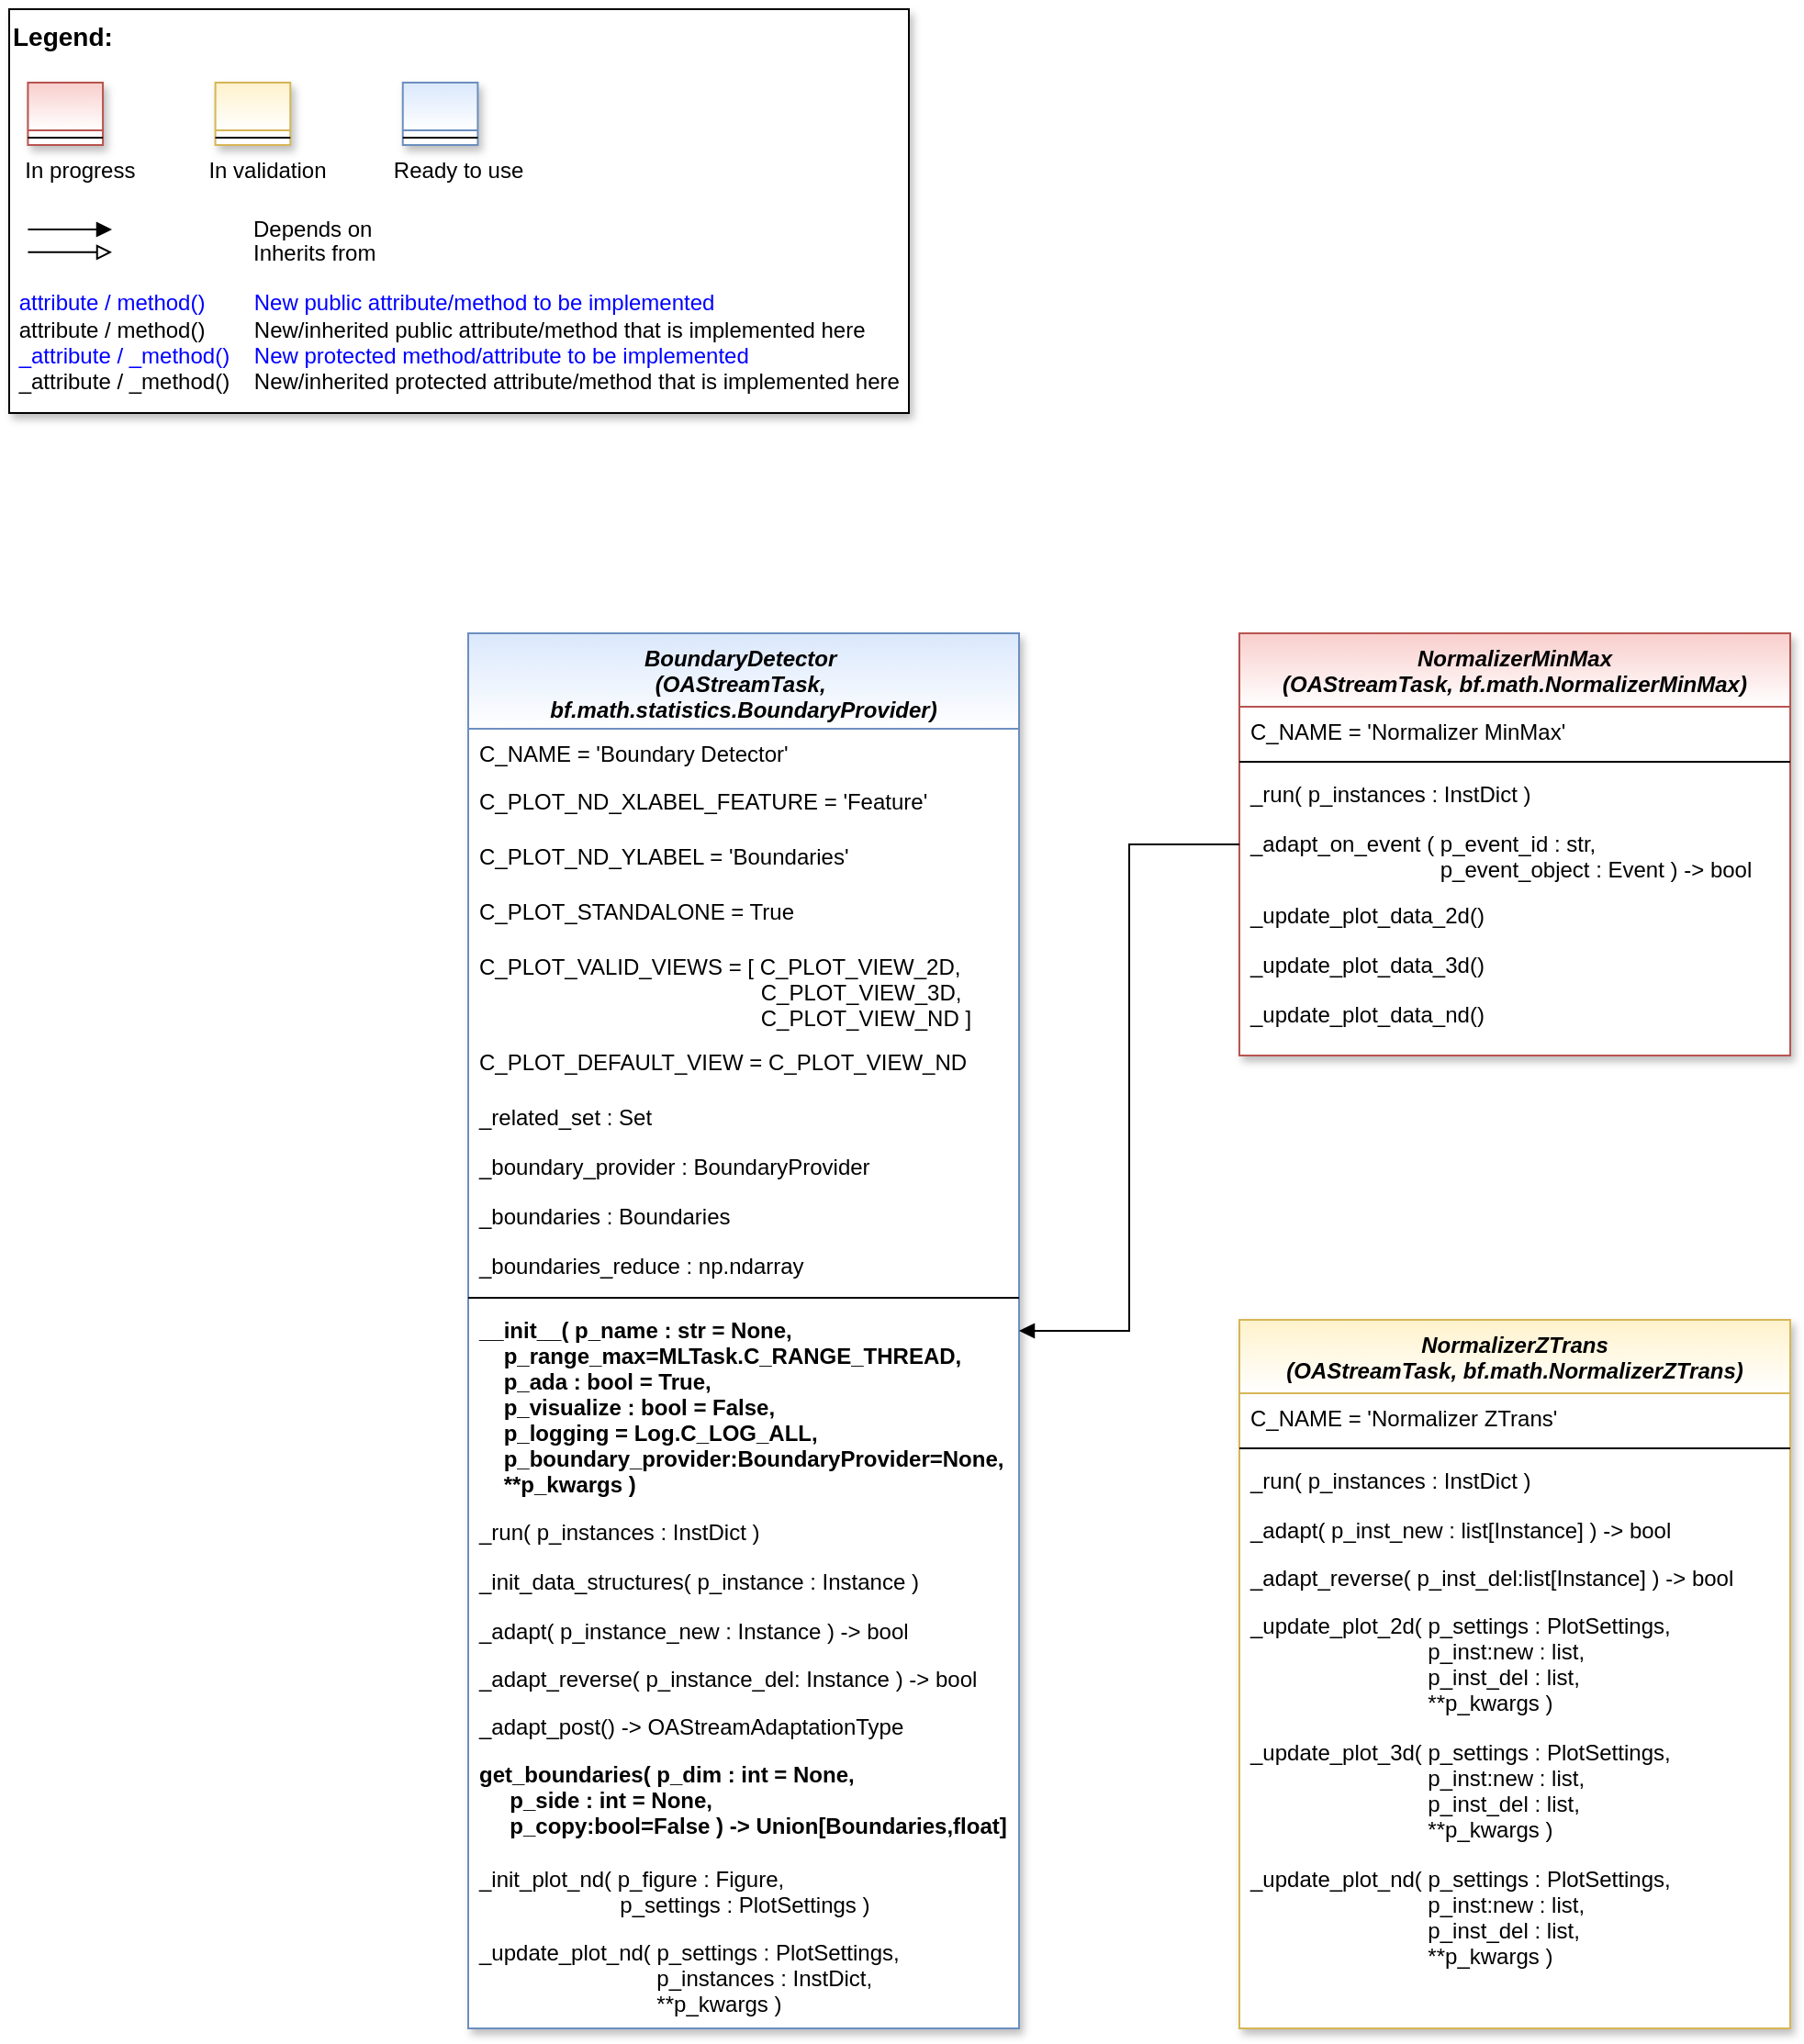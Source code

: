 <mxfile version="26.2.2">
  <diagram id="C5RBs43oDa-KdzZeNtuy" name="Page-1">
    <mxGraphModel dx="2878" dy="1242" grid="1" gridSize="10" guides="1" tooltips="1" connect="1" arrows="1" fold="1" page="1" pageScale="1" pageWidth="2336" pageHeight="1654" math="0" shadow="0">
      <root>
        <mxCell id="WIyWlLk6GJQsqaUBKTNV-0" />
        <mxCell id="WIyWlLk6GJQsqaUBKTNV-1" parent="WIyWlLk6GJQsqaUBKTNV-0" />
        <mxCell id="fcJVb3HREh7NScvAmxeq-0" value="" style="group" parent="WIyWlLk6GJQsqaUBKTNV-1" vertex="1" connectable="0">
          <mxGeometry x="40" y="40" width="490" height="220" as="geometry" />
        </mxCell>
        <mxCell id="fcJVb3HREh7NScvAmxeq-1" value="&lt;font color=&quot;#000000&quot; size=&quot;1&quot;&gt;&lt;b style=&quot;font-size: 14px&quot;&gt;Legend:&lt;br&gt;&lt;/b&gt;&lt;/font&gt;&lt;br&gt;&lt;br&gt;&lt;br&gt;&lt;font color=&quot;#0000ff&quot; style=&quot;font-size: 6px&quot;&gt;&lt;br&gt;&lt;/font&gt;&lt;span style=&quot;color: rgb(0 , 0 , 0)&quot;&gt;&lt;font style=&quot;font-size: 4px&quot;&gt;&amp;nbsp; &amp;nbsp;&lt;/font&gt;&amp;nbsp;In progress&amp;nbsp; &amp;nbsp; &amp;nbsp; &amp;nbsp; &amp;nbsp; &amp;nbsp; In validation&amp;nbsp; &amp;nbsp; &amp;nbsp; &amp;nbsp; &amp;nbsp; &amp;nbsp;Ready to use&lt;/span&gt;&lt;font color=&quot;#000000&quot;&gt;&amp;nbsp;&lt;br&gt;&lt;/font&gt;&lt;font color=&quot;#0000ff&quot;&gt;&lt;br&gt;&lt;br&gt;&lt;br&gt;&lt;br&gt;&amp;nbsp;attribute / method()&amp;nbsp; &amp;nbsp; &amp;nbsp; &amp;nbsp; New public attribute/method to be implemented&lt;/font&gt;&lt;br&gt;&lt;font color=&quot;#000000&quot;&gt;&amp;nbsp;&lt;/font&gt;&lt;font color=&quot;#000000&quot;&gt;attribute / method()&lt;span&gt;&#x9;&lt;/span&gt;&amp;nbsp; &amp;nbsp; &amp;nbsp; &amp;nbsp;New/inherited public attribute/method that is implemented here&lt;br&gt;&lt;/font&gt;&lt;font color=&quot;#0000ff&quot;&gt;&amp;nbsp;_attribute /&amp;nbsp;&lt;/font&gt;&lt;font color=&quot;#0000ff&quot;&gt;_method()&amp;nbsp; &amp;nbsp; New protected method/attribute to be implemented&lt;/font&gt;&lt;br&gt;&lt;font color=&quot;#000000&quot;&gt;&amp;nbsp;_attribute / _method()&amp;nbsp; &amp;nbsp; New/inherited protected attribute/method that is implemented here&lt;br&gt;&lt;/font&gt;&lt;font color=&quot;#000000&quot;&gt;&lt;br&gt;&lt;br&gt;&lt;br&gt;&lt;br&gt;&lt;br&gt;&lt;/font&gt;" style="text;html=1;align=left;verticalAlign=top;whiteSpace=wrap;rounded=0;fontColor=#006600;strokeColor=#000000;shadow=1;fillColor=#ffffff;" parent="fcJVb3HREh7NScvAmxeq-0" vertex="1">
          <mxGeometry width="490.0" height="220" as="geometry" />
        </mxCell>
        <mxCell id="fcJVb3HREh7NScvAmxeq-2" value="Depends on" style="endArrow=block;html=1;labelPosition=right;verticalLabelPosition=middle;align=left;verticalAlign=middle;endFill=1;fontSize=12;" parent="fcJVb3HREh7NScvAmxeq-0" edge="1">
          <mxGeometry x="-1623.125" y="-2180" width="51.042" height="50" as="geometry">
            <mxPoint x="10.208" y="120.003" as="sourcePoint" />
            <mxPoint x="55.991" y="120.003" as="targetPoint" />
            <mxPoint x="98" as="offset" />
            <Array as="points">
              <mxPoint x="30.625" y="120" />
            </Array>
          </mxGeometry>
        </mxCell>
        <mxCell id="fcJVb3HREh7NScvAmxeq-3" value="Inherits from" style="endArrow=block;html=1;labelPosition=right;verticalLabelPosition=middle;align=left;verticalAlign=middle;endFill=0;fontSize=12;" parent="fcJVb3HREh7NScvAmxeq-0" edge="1">
          <mxGeometry x="-1623.125" y="-2180" width="51.042" height="50" as="geometry">
            <mxPoint x="10.208" y="132.385" as="sourcePoint" />
            <mxPoint x="55.991" y="132.385" as="targetPoint" />
            <mxPoint x="98" y="1" as="offset" />
          </mxGeometry>
        </mxCell>
        <mxCell id="fcJVb3HREh7NScvAmxeq-4" value="" style="swimlane;fontStyle=3;align=center;verticalAlign=top;childLayout=stackLayout;horizontal=1;startSize=26;horizontalStack=0;resizeParent=1;resizeLast=0;collapsible=1;marginBottom=0;rounded=0;shadow=1;strokeWidth=1;fillColor=#f8cecc;strokeColor=#b85450;gradientColor=#ffffff;swimlaneFillColor=#ffffff;" parent="fcJVb3HREh7NScvAmxeq-0" vertex="1">
          <mxGeometry x="10.208" y="40" width="40.833" height="34" as="geometry">
            <mxRectangle x="230" y="140" width="160" height="26" as="alternateBounds" />
          </mxGeometry>
        </mxCell>
        <mxCell id="fcJVb3HREh7NScvAmxeq-5" value="" style="line;html=1;strokeWidth=1;align=left;verticalAlign=middle;spacingTop=-1;spacingLeft=3;spacingRight=3;rotatable=0;labelPosition=right;points=[];portConstraint=eastwest;" parent="fcJVb3HREh7NScvAmxeq-4" vertex="1">
          <mxGeometry y="26" width="40.833" height="8" as="geometry" />
        </mxCell>
        <mxCell id="fcJVb3HREh7NScvAmxeq-6" value="" style="swimlane;fontStyle=3;align=center;verticalAlign=top;childLayout=stackLayout;horizontal=1;startSize=26;horizontalStack=0;resizeParent=1;resizeLast=0;collapsible=1;marginBottom=0;rounded=0;shadow=1;strokeWidth=1;fillColor=#fff2cc;strokeColor=#d6b656;gradientColor=#ffffff;swimlaneFillColor=#ffffff;" parent="fcJVb3HREh7NScvAmxeq-0" vertex="1">
          <mxGeometry x="112.292" y="40" width="40.833" height="34" as="geometry">
            <mxRectangle x="230" y="140" width="160" height="26" as="alternateBounds" />
          </mxGeometry>
        </mxCell>
        <mxCell id="fcJVb3HREh7NScvAmxeq-7" value="" style="line;html=1;strokeWidth=1;align=left;verticalAlign=middle;spacingTop=-1;spacingLeft=3;spacingRight=3;rotatable=0;labelPosition=right;points=[];portConstraint=eastwest;" parent="fcJVb3HREh7NScvAmxeq-6" vertex="1">
          <mxGeometry y="26" width="40.833" height="8" as="geometry" />
        </mxCell>
        <mxCell id="fcJVb3HREh7NScvAmxeq-8" value="" style="swimlane;fontStyle=3;align=center;verticalAlign=top;childLayout=stackLayout;horizontal=1;startSize=26;horizontalStack=0;resizeParent=1;resizeLast=0;collapsible=1;marginBottom=0;rounded=0;shadow=1;strokeWidth=1;fillColor=#dae8fc;strokeColor=#6c8ebf;gradientColor=#ffffff;swimlaneFillColor=#ffffff;" parent="fcJVb3HREh7NScvAmxeq-0" vertex="1">
          <mxGeometry x="214.375" y="40" width="40.833" height="34" as="geometry">
            <mxRectangle x="230" y="140" width="160" height="26" as="alternateBounds" />
          </mxGeometry>
        </mxCell>
        <mxCell id="fcJVb3HREh7NScvAmxeq-9" value="" style="line;html=1;strokeWidth=1;align=left;verticalAlign=middle;spacingTop=-1;spacingLeft=3;spacingRight=3;rotatable=0;labelPosition=right;points=[];portConstraint=eastwest;" parent="fcJVb3HREh7NScvAmxeq-8" vertex="1">
          <mxGeometry y="26" width="40.833" height="8" as="geometry" />
        </mxCell>
        <mxCell id="djkSZsYrqMZZcw2voRnb-0" value="BoundaryDetector &#xa;(OAStreamTask, &#xa;bf.math.statistics.BoundaryProvider)" style="swimlane;fontStyle=3;align=center;verticalAlign=top;childLayout=stackLayout;horizontal=1;startSize=52;horizontalStack=0;resizeParent=1;resizeLast=0;collapsible=1;marginBottom=0;rounded=0;shadow=1;strokeWidth=1;fillColor=#dae8fc;strokeColor=#6c8ebf;swimlaneFillColor=#ffffff;gradientColor=#FFFFFF;fontColor=default;" parent="WIyWlLk6GJQsqaUBKTNV-1" vertex="1">
          <mxGeometry x="290" y="380" width="300" height="760" as="geometry">
            <mxRectangle x="230" y="140" width="160" height="26" as="alternateBounds" />
          </mxGeometry>
        </mxCell>
        <mxCell id="djkSZsYrqMZZcw2voRnb-2" value="C_NAME = &#39;Boundary Detector&#39;" style="text;align=left;verticalAlign=top;spacingLeft=4;spacingRight=4;overflow=hidden;rotatable=0;points=[[0,0.5],[1,0.5]];portConstraint=eastwest;fontColor=default;" parent="djkSZsYrqMZZcw2voRnb-0" vertex="1">
          <mxGeometry y="52" width="300" height="26" as="geometry" />
        </mxCell>
        <mxCell id="E22JauP8QSBELQUjzo3H-0" value="C_PLOT_ND_XLABEL_FEATURE = &#39;Feature&#39;" style="text;align=left;verticalAlign=top;spacingLeft=4;spacingRight=4;overflow=hidden;rotatable=0;points=[[0,0.5],[1,0.5]];portConstraint=eastwest;fontColor=default;" vertex="1" parent="djkSZsYrqMZZcw2voRnb-0">
          <mxGeometry y="78" width="300" height="30" as="geometry" />
        </mxCell>
        <mxCell id="E22JauP8QSBELQUjzo3H-1" value="C_PLOT_ND_YLABEL = &#39;Boundaries&#39;" style="text;align=left;verticalAlign=top;spacingLeft=4;spacingRight=4;overflow=hidden;rotatable=0;points=[[0,0.5],[1,0.5]];portConstraint=eastwest;fontColor=default;" vertex="1" parent="djkSZsYrqMZZcw2voRnb-0">
          <mxGeometry y="108" width="300" height="30" as="geometry" />
        </mxCell>
        <mxCell id="NiR23lWWdtpF8f0qRRbo-22" value="C_PLOT_STANDALONE = True" style="text;align=left;verticalAlign=top;spacingLeft=4;spacingRight=4;overflow=hidden;rotatable=0;points=[[0,0.5],[1,0.5]];portConstraint=eastwest;fontColor=default;" parent="djkSZsYrqMZZcw2voRnb-0" vertex="1">
          <mxGeometry y="138" width="300" height="30" as="geometry" />
        </mxCell>
        <mxCell id="NiR23lWWdtpF8f0qRRbo-23" value="C_PLOT_VALID_VIEWS = [ C_PLOT_VIEW_2D,&#xa;                                              C_PLOT_VIEW_3D,&#xa;                                              C_PLOT_VIEW_ND ]" style="text;align=left;verticalAlign=top;spacingLeft=4;spacingRight=4;overflow=hidden;rotatable=0;points=[[0,0.5],[1,0.5]];portConstraint=eastwest;fontColor=default;" parent="djkSZsYrqMZZcw2voRnb-0" vertex="1">
          <mxGeometry y="168" width="300" height="52" as="geometry" />
        </mxCell>
        <mxCell id="NiR23lWWdtpF8f0qRRbo-24" value="C_PLOT_DEFAULT_VIEW = C_PLOT_VIEW_ND" style="text;align=left;verticalAlign=top;spacingLeft=4;spacingRight=4;overflow=hidden;rotatable=0;points=[[0,0.5],[1,0.5]];portConstraint=eastwest;fontColor=default;" parent="djkSZsYrqMZZcw2voRnb-0" vertex="1">
          <mxGeometry y="220" width="300" height="30" as="geometry" />
        </mxCell>
        <mxCell id="sRcf4HLc-okugMhp_nmm-1" value="_related_set : Set" style="text;align=left;verticalAlign=top;spacingLeft=4;spacingRight=4;overflow=hidden;rotatable=0;points=[[0,0.5],[1,0.5]];portConstraint=eastwest;fontColor=default;" parent="djkSZsYrqMZZcw2voRnb-0" vertex="1">
          <mxGeometry y="250" width="300" height="27" as="geometry" />
        </mxCell>
        <mxCell id="E22JauP8QSBELQUjzo3H-7" value="_boundary_provider : BoundaryProvider" style="text;align=left;verticalAlign=top;spacingLeft=4;spacingRight=4;overflow=hidden;rotatable=0;points=[[0,0.5],[1,0.5]];portConstraint=eastwest;fontColor=default;" vertex="1" parent="djkSZsYrqMZZcw2voRnb-0">
          <mxGeometry y="277" width="300" height="27" as="geometry" />
        </mxCell>
        <mxCell id="E22JauP8QSBELQUjzo3H-8" value="_boundaries : Boundaries" style="text;align=left;verticalAlign=top;spacingLeft=4;spacingRight=4;overflow=hidden;rotatable=0;points=[[0,0.5],[1,0.5]];portConstraint=eastwest;fontColor=default;" vertex="1" parent="djkSZsYrqMZZcw2voRnb-0">
          <mxGeometry y="304" width="300" height="27" as="geometry" />
        </mxCell>
        <mxCell id="E22JauP8QSBELQUjzo3H-9" value="_boundaries_reduce : np.ndarray" style="text;align=left;verticalAlign=top;spacingLeft=4;spacingRight=4;overflow=hidden;rotatable=0;points=[[0,0.5],[1,0.5]];portConstraint=eastwest;fontColor=default;" vertex="1" parent="djkSZsYrqMZZcw2voRnb-0">
          <mxGeometry y="331" width="300" height="27" as="geometry" />
        </mxCell>
        <mxCell id="djkSZsYrqMZZcw2voRnb-3" value="" style="line;html=1;strokeWidth=1;align=left;verticalAlign=middle;spacingTop=-1;spacingLeft=3;spacingRight=3;rotatable=0;labelPosition=right;points=[];portConstraint=eastwest;" parent="djkSZsYrqMZZcw2voRnb-0" vertex="1">
          <mxGeometry y="358" width="300" height="8" as="geometry" />
        </mxCell>
        <mxCell id="Zge928UNn11OPt7wxuU9-2" value="__init__( p_name : str = None,&#xa;    p_range_max=MLTask.C_RANGE_THREAD,&#xa;    p_ada : bool = True,&#xa;    p_visualize : bool = False,&#xa;    p_logging = Log.C_LOG_ALL,&#xa;    p_boundary_provider:BoundaryProvider=None,&#xa;    **p_kwargs )" style="text;align=left;verticalAlign=top;spacingLeft=4;spacingRight=4;overflow=hidden;rotatable=0;points=[[0,0.5],[1,0.5]];portConstraint=eastwest;fontColor=default;fontStyle=1" parent="djkSZsYrqMZZcw2voRnb-0" vertex="1">
          <mxGeometry y="366" width="300" height="110" as="geometry" />
        </mxCell>
        <mxCell id="k9iU4n4au0y_1ybiQBL--3" value="_run( p_instances : InstDict )" style="text;align=left;verticalAlign=top;spacingLeft=4;spacingRight=4;overflow=hidden;rotatable=0;points=[[0,0.5],[1,0.5]];portConstraint=eastwest;fontColor=default;" parent="djkSZsYrqMZZcw2voRnb-0" vertex="1">
          <mxGeometry y="476" width="300" height="27" as="geometry" />
        </mxCell>
        <mxCell id="E22JauP8QSBELQUjzo3H-2" value="_init_data_structures( p_instance : Instance )" style="text;align=left;verticalAlign=top;spacingLeft=4;spacingRight=4;overflow=hidden;rotatable=0;points=[[0,0.5],[1,0.5]];portConstraint=eastwest;fontColor=default;" vertex="1" parent="djkSZsYrqMZZcw2voRnb-0">
          <mxGeometry y="503" width="300" height="27" as="geometry" />
        </mxCell>
        <mxCell id="k9iU4n4au0y_1ybiQBL--4" value="_adapt( p_instance_new : Instance ) -&gt; bool" style="text;align=left;verticalAlign=top;spacingLeft=4;spacingRight=4;overflow=hidden;rotatable=0;points=[[0,0.5],[1,0.5]];portConstraint=eastwest;fontColor=default;" parent="djkSZsYrqMZZcw2voRnb-0" vertex="1">
          <mxGeometry y="530" width="300" height="26" as="geometry" />
        </mxCell>
        <mxCell id="E22JauP8QSBELQUjzo3H-3" value="_adapt_reverse( p_instance_del: Instance ) -&gt; bool" style="text;align=left;verticalAlign=top;spacingLeft=4;spacingRight=4;overflow=hidden;rotatable=0;points=[[0,0.5],[1,0.5]];portConstraint=eastwest;fontColor=default;" vertex="1" parent="djkSZsYrqMZZcw2voRnb-0">
          <mxGeometry y="556" width="300" height="26" as="geometry" />
        </mxCell>
        <mxCell id="E22JauP8QSBELQUjzo3H-4" value="_adapt_post() -&gt; OAStreamAdaptationType" style="text;align=left;verticalAlign=top;spacingLeft=4;spacingRight=4;overflow=hidden;rotatable=0;points=[[0,0.5],[1,0.5]];portConstraint=eastwest;fontColor=default;" vertex="1" parent="djkSZsYrqMZZcw2voRnb-0">
          <mxGeometry y="582" width="300" height="26" as="geometry" />
        </mxCell>
        <mxCell id="sRcf4HLc-okugMhp_nmm-0" value="get_boundaries( p_dim : int = None, &#xa;     p_side : int = None, &#xa;     p_copy:bool=False ) -&gt; Union[Boundaries,float]" style="text;align=left;verticalAlign=top;spacingLeft=4;spacingRight=4;overflow=hidden;rotatable=0;points=[[0,0.5],[1,0.5]];portConstraint=eastwest;fontColor=default;fontStyle=1" parent="djkSZsYrqMZZcw2voRnb-0" vertex="1">
          <mxGeometry y="608" width="300" height="57" as="geometry" />
        </mxCell>
        <mxCell id="NiR23lWWdtpF8f0qRRbo-27" value="_init_plot_nd( p_figure : Figure, &#xa;                       p_settings : PlotSettings )" style="text;align=left;verticalAlign=top;spacingLeft=4;spacingRight=4;overflow=hidden;rotatable=0;points=[[0,0.5],[1,0.5]];portConstraint=eastwest;fontColor=default;" parent="djkSZsYrqMZZcw2voRnb-0" vertex="1">
          <mxGeometry y="665" width="300" height="40" as="geometry" />
        </mxCell>
        <mxCell id="RV1RuwSu5WSXBUyNZDB--9" value="_update_plot_nd( p_settings : PlotSettings,&#xa;                             p_instances : InstDict,&#xa;                             **p_kwargs )" style="text;align=left;verticalAlign=top;spacingLeft=4;spacingRight=4;overflow=hidden;rotatable=0;points=[[0,0.5],[1,0.5]];portConstraint=eastwest;fontColor=default;" parent="djkSZsYrqMZZcw2voRnb-0" vertex="1">
          <mxGeometry y="705" width="300" height="54" as="geometry" />
        </mxCell>
        <mxCell id="F4cRb40SIBlKEnmwUcSt-0" value="NormalizerZTrans &#xa;(OAStreamTask, bf.math.NormalizerZTrans)" style="swimlane;fontStyle=3;align=center;verticalAlign=top;childLayout=stackLayout;horizontal=1;startSize=40;horizontalStack=0;resizeParent=1;resizeLast=0;collapsible=1;marginBottom=0;rounded=0;shadow=1;strokeWidth=1;fillColor=#fff2cc;strokeColor=#d6b656;swimlaneFillColor=#ffffff;gradientColor=#FFFFFF;" parent="WIyWlLk6GJQsqaUBKTNV-1" vertex="1">
          <mxGeometry x="710" y="754" width="300" height="386" as="geometry">
            <mxRectangle x="230" y="140" width="160" height="26" as="alternateBounds" />
          </mxGeometry>
        </mxCell>
        <mxCell id="F4cRb40SIBlKEnmwUcSt-1" value="C_NAME = &#39;Normalizer ZTrans&#39;" style="text;align=left;verticalAlign=top;spacingLeft=4;spacingRight=4;overflow=hidden;rotatable=0;points=[[0,0.5],[1,0.5]];portConstraint=eastwest;fontColor=default;" parent="F4cRb40SIBlKEnmwUcSt-0" vertex="1">
          <mxGeometry y="40" width="300" height="26" as="geometry" />
        </mxCell>
        <mxCell id="F4cRb40SIBlKEnmwUcSt-2" value="" style="line;html=1;strokeWidth=1;align=left;verticalAlign=middle;spacingTop=-1;spacingLeft=3;spacingRight=3;rotatable=0;labelPosition=right;points=[];portConstraint=eastwest;" parent="F4cRb40SIBlKEnmwUcSt-0" vertex="1">
          <mxGeometry y="66" width="300" height="8" as="geometry" />
        </mxCell>
        <mxCell id="E22JauP8QSBELQUjzo3H-6" value="_run( p_instances : InstDict )" style="text;align=left;verticalAlign=top;spacingLeft=4;spacingRight=4;overflow=hidden;rotatable=0;points=[[0,0.5],[1,0.5]];portConstraint=eastwest;fontColor=default;" vertex="1" parent="F4cRb40SIBlKEnmwUcSt-0">
          <mxGeometry y="74" width="300" height="27" as="geometry" />
        </mxCell>
        <mxCell id="yrxN6NsfpMFZywsGCdLo-1" value="_adapt( p_inst_new : list[Instance] ) -&gt; bool" style="text;align=left;verticalAlign=top;spacingLeft=4;spacingRight=4;overflow=hidden;rotatable=0;points=[[0,0.5],[1,0.5]];portConstraint=eastwest;fontColor=default;" parent="F4cRb40SIBlKEnmwUcSt-0" vertex="1">
          <mxGeometry y="101" width="300" height="26" as="geometry" />
        </mxCell>
        <mxCell id="yrxN6NsfpMFZywsGCdLo-2" value="_adapt_reverse( p_inst_del:list[Instance] ) -&gt; bool" style="text;align=left;verticalAlign=top;spacingLeft=4;spacingRight=4;overflow=hidden;rotatable=0;points=[[0,0.5],[1,0.5]];portConstraint=eastwest;fontColor=default;" parent="F4cRb40SIBlKEnmwUcSt-0" vertex="1">
          <mxGeometry y="127" width="300" height="26" as="geometry" />
        </mxCell>
        <mxCell id="qxkyLZIyBA5QRMeZb8ZX-4" value="_update_plot_2d( p_settings : PlotSettings,&#xa;                             p_inst:new : list,&#xa;                             p_inst_del : list,&#xa;                             **p_kwargs )" style="text;align=left;verticalAlign=top;spacingLeft=4;spacingRight=4;overflow=hidden;rotatable=0;points=[[0,0.5],[1,0.5]];portConstraint=eastwest;fontColor=default;" parent="F4cRb40SIBlKEnmwUcSt-0" vertex="1">
          <mxGeometry y="153" width="300" height="69" as="geometry" />
        </mxCell>
        <mxCell id="qxkyLZIyBA5QRMeZb8ZX-5" value="_update_plot_3d( p_settings : PlotSettings,&#xa;                             p_inst:new : list,&#xa;                             p_inst_del : list,&#xa;                             **p_kwargs )" style="text;align=left;verticalAlign=top;spacingLeft=4;spacingRight=4;overflow=hidden;rotatable=0;points=[[0,0.5],[1,0.5]];portConstraint=eastwest;fontColor=default;" parent="F4cRb40SIBlKEnmwUcSt-0" vertex="1">
          <mxGeometry y="222" width="300" height="69" as="geometry" />
        </mxCell>
        <mxCell id="qxkyLZIyBA5QRMeZb8ZX-6" value="_update_plot_nd( p_settings : PlotSettings,&#xa;                             p_inst:new : list,&#xa;                             p_inst_del : list,&#xa;                             **p_kwargs )" style="text;align=left;verticalAlign=top;spacingLeft=4;spacingRight=4;overflow=hidden;rotatable=0;points=[[0,0.5],[1,0.5]];portConstraint=eastwest;fontColor=default;" parent="F4cRb40SIBlKEnmwUcSt-0" vertex="1">
          <mxGeometry y="291" width="300" height="69" as="geometry" />
        </mxCell>
        <mxCell id="E04wLSxEPzHpS0Ez6FtS-0" value="NormalizerMinMax &#xa;(OAStreamTask, bf.math.NormalizerMinMax)" style="swimlane;fontStyle=3;align=center;verticalAlign=top;childLayout=stackLayout;horizontal=1;startSize=40;horizontalStack=0;resizeParent=1;resizeLast=0;collapsible=1;marginBottom=0;rounded=0;shadow=1;strokeWidth=1;fillColor=#f8cecc;strokeColor=#b85450;swimlaneFillColor=#ffffff;gradientColor=#FFFFFF;" parent="WIyWlLk6GJQsqaUBKTNV-1" vertex="1">
          <mxGeometry x="710" y="380" width="300" height="230" as="geometry">
            <mxRectangle x="230" y="140" width="160" height="26" as="alternateBounds" />
          </mxGeometry>
        </mxCell>
        <mxCell id="E04wLSxEPzHpS0Ez6FtS-1" value="C_NAME = &#39;Normalizer MinMax&#39;" style="text;align=left;verticalAlign=top;spacingLeft=4;spacingRight=4;overflow=hidden;rotatable=0;points=[[0,0.5],[1,0.5]];portConstraint=eastwest;fontColor=default;" parent="E04wLSxEPzHpS0Ez6FtS-0" vertex="1">
          <mxGeometry y="40" width="300" height="26" as="geometry" />
        </mxCell>
        <mxCell id="E04wLSxEPzHpS0Ez6FtS-2" value="" style="line;html=1;strokeWidth=1;align=left;verticalAlign=middle;spacingTop=-1;spacingLeft=3;spacingRight=3;rotatable=0;labelPosition=right;points=[];portConstraint=eastwest;" parent="E04wLSxEPzHpS0Ez6FtS-0" vertex="1">
          <mxGeometry y="66" width="300" height="8" as="geometry" />
        </mxCell>
        <mxCell id="E22JauP8QSBELQUjzo3H-5" value="_run( p_instances : InstDict )" style="text;align=left;verticalAlign=top;spacingLeft=4;spacingRight=4;overflow=hidden;rotatable=0;points=[[0,0.5],[1,0.5]];portConstraint=eastwest;fontColor=default;" vertex="1" parent="E04wLSxEPzHpS0Ez6FtS-0">
          <mxGeometry y="74" width="300" height="27" as="geometry" />
        </mxCell>
        <mxCell id="SvLOUBWT1tryLjYvP5bG-8" value="_adapt_on_event ( p_event_id : str, &#xa;                               p_event_object : Event ) -&gt; bool" style="text;align=left;verticalAlign=top;spacingLeft=4;spacingRight=4;overflow=hidden;rotatable=0;points=[[0,0.5],[1,0.5]];portConstraint=eastwest;fontColor=default;" parent="E04wLSxEPzHpS0Ez6FtS-0" vertex="1">
          <mxGeometry y="101" width="300" height="39" as="geometry" />
        </mxCell>
        <mxCell id="E22JauP8QSBELQUjzo3H-10" value="_update_plot_data_2d()" style="text;align=left;verticalAlign=top;spacingLeft=4;spacingRight=4;overflow=hidden;rotatable=0;points=[[0,0.5],[1,0.5]];portConstraint=eastwest;fontColor=default;" vertex="1" parent="E04wLSxEPzHpS0Ez6FtS-0">
          <mxGeometry y="140" width="300" height="27" as="geometry" />
        </mxCell>
        <mxCell id="E22JauP8QSBELQUjzo3H-11" value="_update_plot_data_3d()" style="text;align=left;verticalAlign=top;spacingLeft=4;spacingRight=4;overflow=hidden;rotatable=0;points=[[0,0.5],[1,0.5]];portConstraint=eastwest;fontColor=default;" vertex="1" parent="E04wLSxEPzHpS0Ez6FtS-0">
          <mxGeometry y="167" width="300" height="27" as="geometry" />
        </mxCell>
        <mxCell id="E22JauP8QSBELQUjzo3H-12" value="_update_plot_data_nd()" style="text;align=left;verticalAlign=top;spacingLeft=4;spacingRight=4;overflow=hidden;rotatable=0;points=[[0,0.5],[1,0.5]];portConstraint=eastwest;fontColor=default;" vertex="1" parent="E04wLSxEPzHpS0Ez6FtS-0">
          <mxGeometry y="194" width="300" height="27" as="geometry" />
        </mxCell>
        <mxCell id="MdppRDNMOQBX0Ns-GjJF-0" style="edgeStyle=orthogonalEdgeStyle;rounded=0;orthogonalLoop=1;jettySize=auto;html=1;endArrow=block;endFill=1;" parent="WIyWlLk6GJQsqaUBKTNV-1" source="E04wLSxEPzHpS0Ez6FtS-0" target="djkSZsYrqMZZcw2voRnb-0" edge="1">
          <mxGeometry relative="1" as="geometry">
            <mxPoint x="710" y="635.5" as="sourcePoint" />
          </mxGeometry>
        </mxCell>
      </root>
    </mxGraphModel>
  </diagram>
</mxfile>
